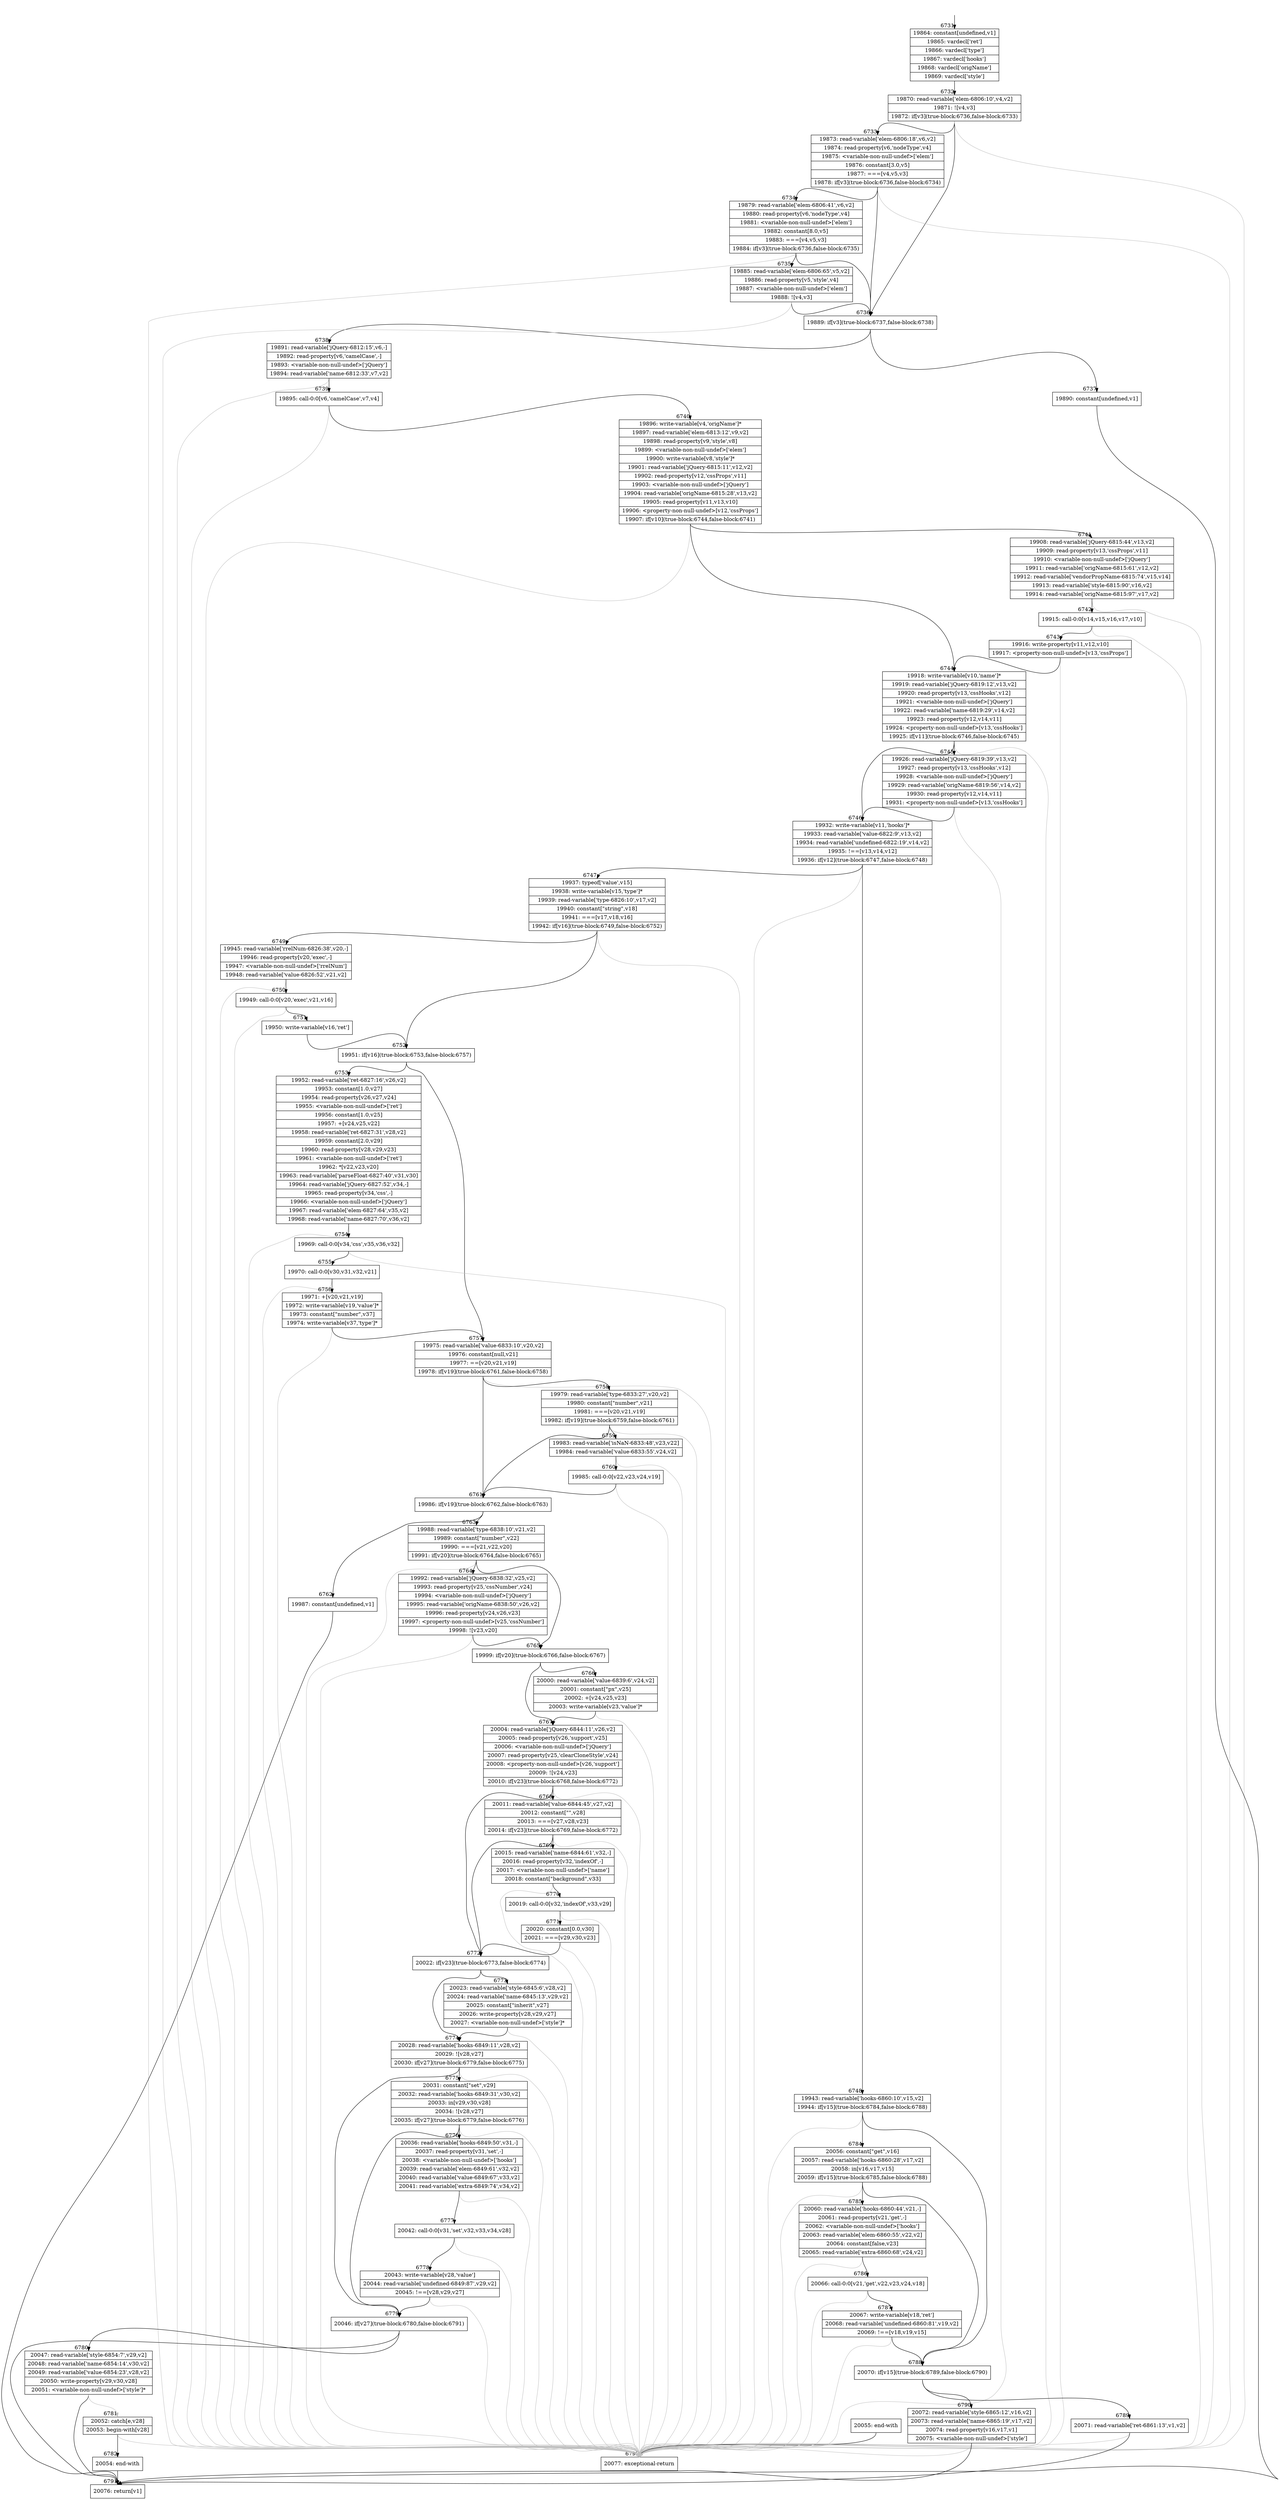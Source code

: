 digraph {
rankdir="TD"
BB_entry427[shape=none,label=""];
BB_entry427 -> BB6731 [tailport=s, headport=n, headlabel="    6731"]
BB6731 [shape=record label="{19864: constant[undefined,v1]|19865: vardecl['ret']|19866: vardecl['type']|19867: vardecl['hooks']|19868: vardecl['origName']|19869: vardecl['style']}" ] 
BB6731 -> BB6732 [tailport=s, headport=n, headlabel="      6732"]
BB6732 [shape=record label="{19870: read-variable['elem-6806:10',v4,v2]|19871: ![v4,v3]|19872: if[v3](true-block:6736,false-block:6733)}" ] 
BB6732 -> BB6736 [tailport=s, headport=n, headlabel="      6736"]
BB6732 -> BB6733 [tailport=s, headport=n, headlabel="      6733"]
BB6732 -> BB6792 [tailport=s, headport=n, color=gray, headlabel="      6792"]
BB6733 [shape=record label="{19873: read-variable['elem-6806:18',v6,v2]|19874: read-property[v6,'nodeType',v4]|19875: \<variable-non-null-undef\>['elem']|19876: constant[3.0,v5]|19877: ===[v4,v5,v3]|19878: if[v3](true-block:6736,false-block:6734)}" ] 
BB6733 -> BB6736 [tailport=s, headport=n]
BB6733 -> BB6734 [tailport=s, headport=n, headlabel="      6734"]
BB6733 -> BB6792 [tailport=s, headport=n, color=gray]
BB6734 [shape=record label="{19879: read-variable['elem-6806:41',v6,v2]|19880: read-property[v6,'nodeType',v4]|19881: \<variable-non-null-undef\>['elem']|19882: constant[8.0,v5]|19883: ===[v4,v5,v3]|19884: if[v3](true-block:6736,false-block:6735)}" ] 
BB6734 -> BB6736 [tailport=s, headport=n]
BB6734 -> BB6735 [tailport=s, headport=n, headlabel="      6735"]
BB6734 -> BB6792 [tailport=s, headport=n, color=gray]
BB6735 [shape=record label="{19885: read-variable['elem-6806:65',v5,v2]|19886: read-property[v5,'style',v4]|19887: \<variable-non-null-undef\>['elem']|19888: ![v4,v3]}" ] 
BB6735 -> BB6736 [tailport=s, headport=n]
BB6735 -> BB6792 [tailport=s, headport=n, color=gray]
BB6736 [shape=record label="{19889: if[v3](true-block:6737,false-block:6738)}" ] 
BB6736 -> BB6737 [tailport=s, headport=n, headlabel="      6737"]
BB6736 -> BB6738 [tailport=s, headport=n, headlabel="      6738"]
BB6737 [shape=record label="{19890: constant[undefined,v1]}" ] 
BB6737 -> BB6791 [tailport=s, headport=n, headlabel="      6791"]
BB6738 [shape=record label="{19891: read-variable['jQuery-6812:15',v6,-]|19892: read-property[v6,'camelCase',-]|19893: \<variable-non-null-undef\>['jQuery']|19894: read-variable['name-6812:33',v7,v2]}" ] 
BB6738 -> BB6739 [tailport=s, headport=n, headlabel="      6739"]
BB6738 -> BB6792 [tailport=s, headport=n, color=gray]
BB6739 [shape=record label="{19895: call-0:0[v6,'camelCase',v7,v4]}" ] 
BB6739 -> BB6740 [tailport=s, headport=n, headlabel="      6740"]
BB6739 -> BB6792 [tailport=s, headport=n, color=gray]
BB6740 [shape=record label="{19896: write-variable[v4,'origName']*|19897: read-variable['elem-6813:12',v9,v2]|19898: read-property[v9,'style',v8]|19899: \<variable-non-null-undef\>['elem']|19900: write-variable[v8,'style']*|19901: read-variable['jQuery-6815:11',v12,v2]|19902: read-property[v12,'cssProps',v11]|19903: \<variable-non-null-undef\>['jQuery']|19904: read-variable['origName-6815:28',v13,v2]|19905: read-property[v11,v13,v10]|19906: \<property-non-null-undef\>[v12,'cssProps']|19907: if[v10](true-block:6744,false-block:6741)}" ] 
BB6740 -> BB6744 [tailport=s, headport=n, headlabel="      6744"]
BB6740 -> BB6741 [tailport=s, headport=n, headlabel="      6741"]
BB6740 -> BB6792 [tailport=s, headport=n, color=gray]
BB6741 [shape=record label="{19908: read-variable['jQuery-6815:44',v13,v2]|19909: read-property[v13,'cssProps',v11]|19910: \<variable-non-null-undef\>['jQuery']|19911: read-variable['origName-6815:61',v12,v2]|19912: read-variable['vendorPropName-6815:74',v15,v14]|19913: read-variable['style-6815:90',v16,v2]|19914: read-variable['origName-6815:97',v17,v2]}" ] 
BB6741 -> BB6742 [tailport=s, headport=n, headlabel="      6742"]
BB6741 -> BB6792 [tailport=s, headport=n, color=gray]
BB6742 [shape=record label="{19915: call-0:0[v14,v15,v16,v17,v10]}" ] 
BB6742 -> BB6743 [tailport=s, headport=n, headlabel="      6743"]
BB6742 -> BB6792 [tailport=s, headport=n, color=gray]
BB6743 [shape=record label="{19916: write-property[v11,v12,v10]|19917: \<property-non-null-undef\>[v13,'cssProps']}" ] 
BB6743 -> BB6744 [tailport=s, headport=n]
BB6743 -> BB6792 [tailport=s, headport=n, color=gray]
BB6744 [shape=record label="{19918: write-variable[v10,'name']*|19919: read-variable['jQuery-6819:12',v13,v2]|19920: read-property[v13,'cssHooks',v12]|19921: \<variable-non-null-undef\>['jQuery']|19922: read-variable['name-6819:29',v14,v2]|19923: read-property[v12,v14,v11]|19924: \<property-non-null-undef\>[v13,'cssHooks']|19925: if[v11](true-block:6746,false-block:6745)}" ] 
BB6744 -> BB6746 [tailport=s, headport=n, headlabel="      6746"]
BB6744 -> BB6745 [tailport=s, headport=n, headlabel="      6745"]
BB6744 -> BB6792 [tailport=s, headport=n, color=gray]
BB6745 [shape=record label="{19926: read-variable['jQuery-6819:39',v13,v2]|19927: read-property[v13,'cssHooks',v12]|19928: \<variable-non-null-undef\>['jQuery']|19929: read-variable['origName-6819:56',v14,v2]|19930: read-property[v12,v14,v11]|19931: \<property-non-null-undef\>[v13,'cssHooks']}" ] 
BB6745 -> BB6746 [tailport=s, headport=n]
BB6745 -> BB6792 [tailport=s, headport=n, color=gray]
BB6746 [shape=record label="{19932: write-variable[v11,'hooks']*|19933: read-variable['value-6822:9',v13,v2]|19934: read-variable['undefined-6822:19',v14,v2]|19935: !==[v13,v14,v12]|19936: if[v12](true-block:6747,false-block:6748)}" ] 
BB6746 -> BB6747 [tailport=s, headport=n, headlabel="      6747"]
BB6746 -> BB6748 [tailport=s, headport=n, headlabel="      6748"]
BB6746 -> BB6792 [tailport=s, headport=n, color=gray]
BB6747 [shape=record label="{19937: typeof['value',v15]|19938: write-variable[v15,'type']*|19939: read-variable['type-6826:10',v17,v2]|19940: constant[\"string\",v18]|19941: ===[v17,v18,v16]|19942: if[v16](true-block:6749,false-block:6752)}" ] 
BB6747 -> BB6752 [tailport=s, headport=n, headlabel="      6752"]
BB6747 -> BB6749 [tailport=s, headport=n, headlabel="      6749"]
BB6747 -> BB6792 [tailport=s, headport=n, color=gray]
BB6748 [shape=record label="{19943: read-variable['hooks-6860:10',v15,v2]|19944: if[v15](true-block:6784,false-block:6788)}" ] 
BB6748 -> BB6788 [tailport=s, headport=n, headlabel="      6788"]
BB6748 -> BB6784 [tailport=s, headport=n, headlabel="      6784"]
BB6748 -> BB6792 [tailport=s, headport=n, color=gray]
BB6749 [shape=record label="{19945: read-variable['rrelNum-6826:38',v20,-]|19946: read-property[v20,'exec',-]|19947: \<variable-non-null-undef\>['rrelNum']|19948: read-variable['value-6826:52',v21,v2]}" ] 
BB6749 -> BB6750 [tailport=s, headport=n, headlabel="      6750"]
BB6749 -> BB6792 [tailport=s, headport=n, color=gray]
BB6750 [shape=record label="{19949: call-0:0[v20,'exec',v21,v16]}" ] 
BB6750 -> BB6751 [tailport=s, headport=n, headlabel="      6751"]
BB6750 -> BB6792 [tailport=s, headport=n, color=gray]
BB6751 [shape=record label="{19950: write-variable[v16,'ret']}" ] 
BB6751 -> BB6752 [tailport=s, headport=n]
BB6752 [shape=record label="{19951: if[v16](true-block:6753,false-block:6757)}" ] 
BB6752 -> BB6753 [tailport=s, headport=n, headlabel="      6753"]
BB6752 -> BB6757 [tailport=s, headport=n, headlabel="      6757"]
BB6753 [shape=record label="{19952: read-variable['ret-6827:16',v26,v2]|19953: constant[1.0,v27]|19954: read-property[v26,v27,v24]|19955: \<variable-non-null-undef\>['ret']|19956: constant[1.0,v25]|19957: +[v24,v25,v22]|19958: read-variable['ret-6827:31',v28,v2]|19959: constant[2.0,v29]|19960: read-property[v28,v29,v23]|19961: \<variable-non-null-undef\>['ret']|19962: *[v22,v23,v20]|19963: read-variable['parseFloat-6827:40',v31,v30]|19964: read-variable['jQuery-6827:52',v34,-]|19965: read-property[v34,'css',-]|19966: \<variable-non-null-undef\>['jQuery']|19967: read-variable['elem-6827:64',v35,v2]|19968: read-variable['name-6827:70',v36,v2]}" ] 
BB6753 -> BB6754 [tailport=s, headport=n, headlabel="      6754"]
BB6753 -> BB6792 [tailport=s, headport=n, color=gray]
BB6754 [shape=record label="{19969: call-0:0[v34,'css',v35,v36,v32]}" ] 
BB6754 -> BB6755 [tailport=s, headport=n, headlabel="      6755"]
BB6754 -> BB6792 [tailport=s, headport=n, color=gray]
BB6755 [shape=record label="{19970: call-0:0[v30,v31,v32,v21]}" ] 
BB6755 -> BB6756 [tailport=s, headport=n, headlabel="      6756"]
BB6755 -> BB6792 [tailport=s, headport=n, color=gray]
BB6756 [shape=record label="{19971: +[v20,v21,v19]|19972: write-variable[v19,'value']*|19973: constant[\"number\",v37]|19974: write-variable[v37,'type']*}" ] 
BB6756 -> BB6757 [tailport=s, headport=n]
BB6756 -> BB6792 [tailport=s, headport=n, color=gray]
BB6757 [shape=record label="{19975: read-variable['value-6833:10',v20,v2]|19976: constant[null,v21]|19977: ==[v20,v21,v19]|19978: if[v19](true-block:6761,false-block:6758)}" ] 
BB6757 -> BB6761 [tailport=s, headport=n, headlabel="      6761"]
BB6757 -> BB6758 [tailport=s, headport=n, headlabel="      6758"]
BB6757 -> BB6792 [tailport=s, headport=n, color=gray]
BB6758 [shape=record label="{19979: read-variable['type-6833:27',v20,v2]|19980: constant[\"number\",v21]|19981: ===[v20,v21,v19]|19982: if[v19](true-block:6759,false-block:6761)}" ] 
BB6758 -> BB6761 [tailport=s, headport=n]
BB6758 -> BB6759 [tailport=s, headport=n, headlabel="      6759"]
BB6758 -> BB6792 [tailport=s, headport=n, color=gray]
BB6759 [shape=record label="{19983: read-variable['isNaN-6833:48',v23,v22]|19984: read-variable['value-6833:55',v24,v2]}" ] 
BB6759 -> BB6760 [tailport=s, headport=n, headlabel="      6760"]
BB6759 -> BB6792 [tailport=s, headport=n, color=gray]
BB6760 [shape=record label="{19985: call-0:0[v22,v23,v24,v19]}" ] 
BB6760 -> BB6761 [tailport=s, headport=n]
BB6760 -> BB6792 [tailport=s, headport=n, color=gray]
BB6761 [shape=record label="{19986: if[v19](true-block:6762,false-block:6763)}" ] 
BB6761 -> BB6762 [tailport=s, headport=n, headlabel="      6762"]
BB6761 -> BB6763 [tailport=s, headport=n, headlabel="      6763"]
BB6762 [shape=record label="{19987: constant[undefined,v1]}" ] 
BB6762 -> BB6791 [tailport=s, headport=n]
BB6763 [shape=record label="{19988: read-variable['type-6838:10',v21,v2]|19989: constant[\"number\",v22]|19990: ===[v21,v22,v20]|19991: if[v20](true-block:6764,false-block:6765)}" ] 
BB6763 -> BB6765 [tailport=s, headport=n, headlabel="      6765"]
BB6763 -> BB6764 [tailport=s, headport=n, headlabel="      6764"]
BB6763 -> BB6792 [tailport=s, headport=n, color=gray]
BB6764 [shape=record label="{19992: read-variable['jQuery-6838:32',v25,v2]|19993: read-property[v25,'cssNumber',v24]|19994: \<variable-non-null-undef\>['jQuery']|19995: read-variable['origName-6838:50',v26,v2]|19996: read-property[v24,v26,v23]|19997: \<property-non-null-undef\>[v25,'cssNumber']|19998: ![v23,v20]}" ] 
BB6764 -> BB6765 [tailport=s, headport=n]
BB6764 -> BB6792 [tailport=s, headport=n, color=gray]
BB6765 [shape=record label="{19999: if[v20](true-block:6766,false-block:6767)}" ] 
BB6765 -> BB6766 [tailport=s, headport=n, headlabel="      6766"]
BB6765 -> BB6767 [tailport=s, headport=n, headlabel="      6767"]
BB6766 [shape=record label="{20000: read-variable['value-6839:6',v24,v2]|20001: constant[\"px\",v25]|20002: +[v24,v25,v23]|20003: write-variable[v23,'value']*}" ] 
BB6766 -> BB6767 [tailport=s, headport=n]
BB6766 -> BB6792 [tailport=s, headport=n, color=gray]
BB6767 [shape=record label="{20004: read-variable['jQuery-6844:11',v26,v2]|20005: read-property[v26,'support',v25]|20006: \<variable-non-null-undef\>['jQuery']|20007: read-property[v25,'clearCloneStyle',v24]|20008: \<property-non-null-undef\>[v26,'support']|20009: ![v24,v23]|20010: if[v23](true-block:6768,false-block:6772)}" ] 
BB6767 -> BB6772 [tailport=s, headport=n, headlabel="      6772"]
BB6767 -> BB6768 [tailport=s, headport=n, headlabel="      6768"]
BB6767 -> BB6792 [tailport=s, headport=n, color=gray]
BB6768 [shape=record label="{20011: read-variable['value-6844:45',v27,v2]|20012: constant[\"\",v28]|20013: ===[v27,v28,v23]|20014: if[v23](true-block:6769,false-block:6772)}" ] 
BB6768 -> BB6772 [tailport=s, headport=n]
BB6768 -> BB6769 [tailport=s, headport=n, headlabel="      6769"]
BB6768 -> BB6792 [tailport=s, headport=n, color=gray]
BB6769 [shape=record label="{20015: read-variable['name-6844:61',v32,-]|20016: read-property[v32,'indexOf',-]|20017: \<variable-non-null-undef\>['name']|20018: constant[\"background\",v33]}" ] 
BB6769 -> BB6770 [tailport=s, headport=n, headlabel="      6770"]
BB6769 -> BB6792 [tailport=s, headport=n, color=gray]
BB6770 [shape=record label="{20019: call-0:0[v32,'indexOf',v33,v29]}" ] 
BB6770 -> BB6771 [tailport=s, headport=n, headlabel="      6771"]
BB6770 -> BB6792 [tailport=s, headport=n, color=gray]
BB6771 [shape=record label="{20020: constant[0.0,v30]|20021: ===[v29,v30,v23]}" ] 
BB6771 -> BB6772 [tailport=s, headport=n]
BB6771 -> BB6792 [tailport=s, headport=n, color=gray]
BB6772 [shape=record label="{20022: if[v23](true-block:6773,false-block:6774)}" ] 
BB6772 -> BB6773 [tailport=s, headport=n, headlabel="      6773"]
BB6772 -> BB6774 [tailport=s, headport=n, headlabel="      6774"]
BB6773 [shape=record label="{20023: read-variable['style-6845:6',v28,v2]|20024: read-variable['name-6845:13',v29,v2]|20025: constant[\"inherit\",v27]|20026: write-property[v28,v29,v27]|20027: \<variable-non-null-undef\>['style']*}" ] 
BB6773 -> BB6774 [tailport=s, headport=n]
BB6773 -> BB6792 [tailport=s, headport=n, color=gray]
BB6774 [shape=record label="{20028: read-variable['hooks-6849:11',v28,v2]|20029: ![v28,v27]|20030: if[v27](true-block:6779,false-block:6775)}" ] 
BB6774 -> BB6779 [tailport=s, headport=n, headlabel="      6779"]
BB6774 -> BB6775 [tailport=s, headport=n, headlabel="      6775"]
BB6774 -> BB6792 [tailport=s, headport=n, color=gray]
BB6775 [shape=record label="{20031: constant[\"set\",v29]|20032: read-variable['hooks-6849:31',v30,v2]|20033: in[v29,v30,v28]|20034: ![v28,v27]|20035: if[v27](true-block:6779,false-block:6776)}" ] 
BB6775 -> BB6779 [tailport=s, headport=n]
BB6775 -> BB6776 [tailport=s, headport=n, headlabel="      6776"]
BB6775 -> BB6792 [tailport=s, headport=n, color=gray]
BB6776 [shape=record label="{20036: read-variable['hooks-6849:50',v31,-]|20037: read-property[v31,'set',-]|20038: \<variable-non-null-undef\>['hooks']|20039: read-variable['elem-6849:61',v32,v2]|20040: read-variable['value-6849:67',v33,v2]|20041: read-variable['extra-6849:74',v34,v2]}" ] 
BB6776 -> BB6777 [tailport=s, headport=n, headlabel="      6777"]
BB6776 -> BB6792 [tailport=s, headport=n, color=gray]
BB6777 [shape=record label="{20042: call-0:0[v31,'set',v32,v33,v34,v28]}" ] 
BB6777 -> BB6778 [tailport=s, headport=n, headlabel="      6778"]
BB6777 -> BB6792 [tailport=s, headport=n, color=gray]
BB6778 [shape=record label="{20043: write-variable[v28,'value']|20044: read-variable['undefined-6849:87',v29,v2]|20045: !==[v28,v29,v27]}" ] 
BB6778 -> BB6779 [tailport=s, headport=n]
BB6778 -> BB6792 [tailport=s, headport=n, color=gray]
BB6779 [shape=record label="{20046: if[v27](true-block:6780,false-block:6791)}" ] 
BB6779 -> BB6780 [tailport=s, headport=n, headlabel="      6780"]
BB6779 -> BB6791 [tailport=s, headport=n]
BB6780 [shape=record label="{20047: read-variable['style-6854:7',v29,v2]|20048: read-variable['name-6854:14',v30,v2]|20049: read-variable['value-6854:23',v28,v2]|20050: write-property[v29,v30,v28]|20051: \<variable-non-null-undef\>['style']*}" ] 
BB6780 -> BB6791 [tailport=s, headport=n]
BB6780 -> BB6781 [tailport=s, headport=n, color=gray, headlabel="      6781"]
BB6781 [shape=record label="{20052: catch[e,v28]|20053: begin-with[v28]}" ] 
BB6781 -> BB6782 [tailport=s, headport=n, headlabel="      6782"]
BB6781 -> BB6792 [tailport=s, headport=n, color=gray]
BB6782 [shape=record label="{20054: end-with}" ] 
BB6782 -> BB6791 [tailport=s, headport=n]
BB6783 [shape=record label="{20055: end-with}" ] 
BB6783 -> BB6792 [tailport=s, headport=n]
BB6784 [shape=record label="{20056: constant[\"get\",v16]|20057: read-variable['hooks-6860:28',v17,v2]|20058: in[v16,v17,v15]|20059: if[v15](true-block:6785,false-block:6788)}" ] 
BB6784 -> BB6788 [tailport=s, headport=n]
BB6784 -> BB6785 [tailport=s, headport=n, headlabel="      6785"]
BB6784 -> BB6792 [tailport=s, headport=n, color=gray]
BB6785 [shape=record label="{20060: read-variable['hooks-6860:44',v21,-]|20061: read-property[v21,'get',-]|20062: \<variable-non-null-undef\>['hooks']|20063: read-variable['elem-6860:55',v22,v2]|20064: constant[false,v23]|20065: read-variable['extra-6860:68',v24,v2]}" ] 
BB6785 -> BB6786 [tailport=s, headport=n, headlabel="      6786"]
BB6785 -> BB6792 [tailport=s, headport=n, color=gray]
BB6786 [shape=record label="{20066: call-0:0[v21,'get',v22,v23,v24,v18]}" ] 
BB6786 -> BB6787 [tailport=s, headport=n, headlabel="      6787"]
BB6786 -> BB6792 [tailport=s, headport=n, color=gray]
BB6787 [shape=record label="{20067: write-variable[v18,'ret']|20068: read-variable['undefined-6860:81',v19,v2]|20069: !==[v18,v19,v15]}" ] 
BB6787 -> BB6788 [tailport=s, headport=n]
BB6787 -> BB6792 [tailport=s, headport=n, color=gray]
BB6788 [shape=record label="{20070: if[v15](true-block:6789,false-block:6790)}" ] 
BB6788 -> BB6789 [tailport=s, headport=n, headlabel="      6789"]
BB6788 -> BB6790 [tailport=s, headport=n, headlabel="      6790"]
BB6789 [shape=record label="{20071: read-variable['ret-6861:13',v1,v2]}" ] 
BB6789 -> BB6791 [tailport=s, headport=n]
BB6789 -> BB6792 [tailport=s, headport=n, color=gray]
BB6790 [shape=record label="{20072: read-variable['style-6865:12',v16,v2]|20073: read-variable['name-6865:19',v17,v2]|20074: read-property[v16,v17,v1]|20075: \<variable-non-null-undef\>['style']}" ] 
BB6790 -> BB6791 [tailport=s, headport=n]
BB6790 -> BB6792 [tailport=s, headport=n, color=gray]
BB6791 [shape=record label="{20076: return[v1]}" ] 
BB6792 [shape=record label="{20077: exceptional-return}" ] 
}
